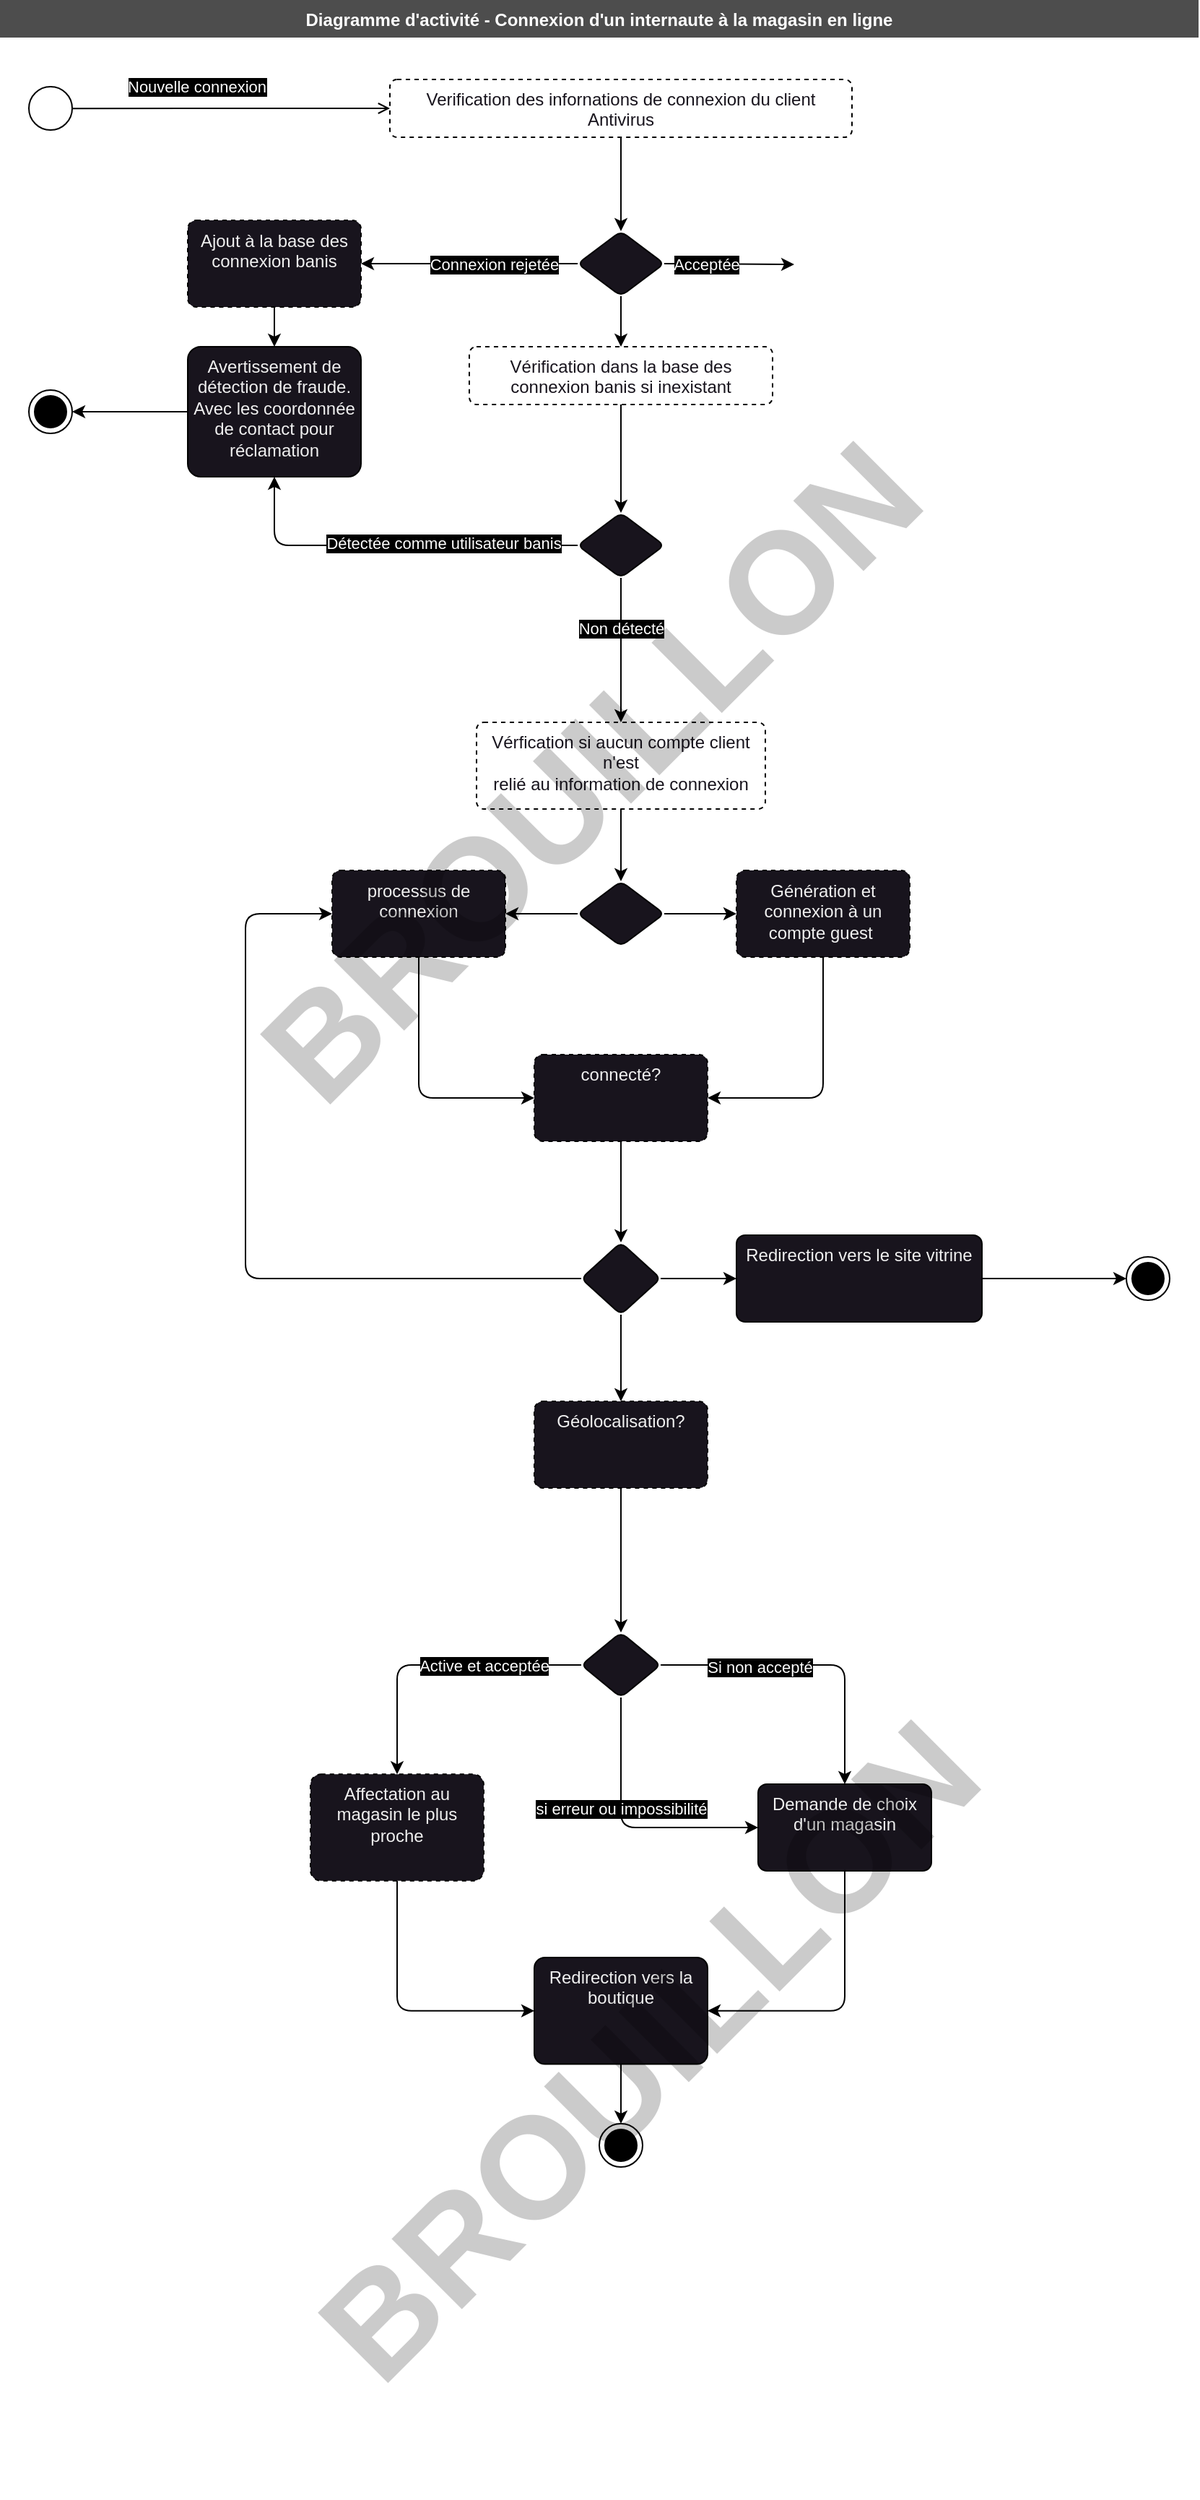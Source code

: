 <mxfile>
    <diagram id="kxHaG-YO_03NIB8bBEuI" name="Page-1">
        <mxGraphModel dx="860" dy="720" grid="1" gridSize="10" guides="1" tooltips="1" connect="1" arrows="1" fold="1" page="1" pageScale="1" pageWidth="850" pageHeight="1100" background="#ffffff" math="0" shadow="0">
            <root>
                <mxCell id="0"/>
                <mxCell id="1" parent="0"/>
                <mxCell id="17" value="" style="ellipse;html=1;fontColor=#F0F0F0;" parent="1" vertex="1">
                    <mxGeometry x="30" y="70" width="30" height="30" as="geometry"/>
                </mxCell>
                <mxCell id="18" value="" style="endArrow=open;html=1;rounded=0;align=center;verticalAlign=top;endFill=0;labelBackgroundColor=none;endSize=6;entryX=0;entryY=0.5;entryDx=0;entryDy=0;fontColor=#F0F0F0;" parent="1" source="17" target="20" edge="1">
                    <mxGeometry relative="1" as="geometry">
                        <mxPoint x="180" y="85" as="targetPoint"/>
                    </mxGeometry>
                </mxCell>
                <mxCell id="19" value="Nouvelle connexion" style="edgeLabel;html=1;align=center;verticalAlign=middle;resizable=0;points=[];fontColor=#FFFFFF;labelBackgroundColor=#000000;" parent="18" vertex="1" connectable="0">
                    <mxGeometry x="-0.284" y="4" relative="1" as="geometry">
                        <mxPoint x="7" y="-11" as="offset"/>
                    </mxGeometry>
                </mxCell>
                <mxCell id="23" value="" style="edgeStyle=none;html=1;fontColor=#F0F0F0;" parent="1" source="20" target="22" edge="1">
                    <mxGeometry relative="1" as="geometry"/>
                </mxCell>
                <mxCell id="20" value="Verification des infornations de connexion du client&lt;br&gt;Antivirus" style="html=1;align=center;verticalAlign=top;rounded=1;absoluteArcSize=1;arcSize=10;dashed=1;whiteSpace=wrap;fontColor=#18141D;" parent="1" vertex="1">
                    <mxGeometry x="280" y="65" width="320" height="40" as="geometry"/>
                </mxCell>
                <mxCell id="29" value="" style="edgeStyle=none;html=1;fontColor=#F0F0F0;" parent="1" source="22" target="28" edge="1">
                    <mxGeometry relative="1" as="geometry"/>
                </mxCell>
                <mxCell id="34" value="Connexion rejetée" style="edgeLabel;html=1;align=center;verticalAlign=middle;resizable=0;points=[];fontColor=#FFFFFF;labelBackgroundColor=#000000;" parent="29" vertex="1" connectable="0">
                    <mxGeometry x="-0.217" relative="1" as="geometry">
                        <mxPoint as="offset"/>
                    </mxGeometry>
                </mxCell>
                <mxCell id="33" style="edgeStyle=none;html=1;exitX=1;exitY=0.5;exitDx=0;exitDy=0;fontColor=#F0F0F0;" parent="1" source="22" edge="1">
                    <mxGeometry relative="1" as="geometry">
                        <mxPoint x="560" y="193" as="targetPoint"/>
                    </mxGeometry>
                </mxCell>
                <mxCell id="35" value="Acceptée" style="edgeLabel;html=1;align=center;verticalAlign=middle;resizable=0;points=[];fontColor=#FFFFFF;labelBackgroundColor=#000000;" parent="33" vertex="1" connectable="0">
                    <mxGeometry x="-0.353" relative="1" as="geometry">
                        <mxPoint as="offset"/>
                    </mxGeometry>
                </mxCell>
                <mxCell id="85" style="edgeStyle=none;html=1;exitX=0.5;exitY=1;exitDx=0;exitDy=0;entryX=0.5;entryY=0;entryDx=0;entryDy=0;fontColor=#F0F0F0;" parent="1" source="22" target="36" edge="1">
                    <mxGeometry relative="1" as="geometry"/>
                </mxCell>
                <mxCell id="22" value="" style="rhombus;whiteSpace=wrap;html=1;verticalAlign=top;fillColor=rgb(24, 20, 29);rounded=1;arcSize=10;dashed=0;fontColor=#F0F0F0;" parent="1" vertex="1">
                    <mxGeometry x="410" y="170" width="60" height="45" as="geometry"/>
                </mxCell>
                <mxCell id="24" value="" style="ellipse;html=1;shape=endState;fillColor=strokeColor;fontColor=#F0F0F0;" parent="1" vertex="1">
                    <mxGeometry x="30" y="280" width="30" height="30" as="geometry"/>
                </mxCell>
                <mxCell id="32" style="edgeStyle=none;html=1;exitX=0;exitY=0.5;exitDx=0;exitDy=0;fontColor=#F0F0F0;" parent="1" source="26" edge="1">
                    <mxGeometry relative="1" as="geometry">
                        <mxPoint x="60" y="295" as="targetPoint"/>
                    </mxGeometry>
                </mxCell>
                <mxCell id="26" value="Avertissement de détection de fraude. Avec les coordonnée de contact pour réclamation" style="whiteSpace=wrap;html=1;verticalAlign=top;fillColor=rgb(24, 20, 29);rounded=1;arcSize=10;dashed=0;fontColor=#F0F0F0;" parent="1" vertex="1">
                    <mxGeometry x="140" y="250" width="120" height="90" as="geometry"/>
                </mxCell>
                <mxCell id="30" style="edgeStyle=none;html=1;exitX=0.5;exitY=1;exitDx=0;exitDy=0;entryX=0.5;entryY=0;entryDx=0;entryDy=0;fontColor=#F0F0F0;" parent="1" source="28" target="26" edge="1">
                    <mxGeometry relative="1" as="geometry"/>
                </mxCell>
                <mxCell id="28" value="Ajout à la base des connexion banis" style="whiteSpace=wrap;html=1;verticalAlign=top;fillColor=rgb(24, 20, 29);rounded=1;arcSize=10;dashed=1;fontColor=#F0F0F0;" parent="1" vertex="1">
                    <mxGeometry x="140" y="162.5" width="120" height="60" as="geometry"/>
                </mxCell>
                <mxCell id="38" style="edgeStyle=none;html=1;exitX=0.5;exitY=1;exitDx=0;exitDy=0;entryX=0.5;entryY=0;entryDx=0;entryDy=0;fontColor=#F0F0F0;" parent="1" source="36" target="37" edge="1">
                    <mxGeometry relative="1" as="geometry">
                        <mxPoint x="235" y="360" as="sourcePoint"/>
                    </mxGeometry>
                </mxCell>
                <mxCell id="36" value="Vérification dans la base des connexion banis si inexistant" style="html=1;align=center;verticalAlign=top;rounded=1;absoluteArcSize=1;arcSize=10;dashed=1;whiteSpace=wrap;fontColor=#18141D;" parent="1" vertex="1">
                    <mxGeometry x="335" y="250" width="210" height="40" as="geometry"/>
                </mxCell>
                <mxCell id="39" style="edgeStyle=orthogonalEdgeStyle;html=1;exitX=0;exitY=0.5;exitDx=0;exitDy=0;entryX=0.5;entryY=1;entryDx=0;entryDy=0;fontColor=#F0F0F0;" parent="1" source="37" target="26" edge="1">
                    <mxGeometry relative="1" as="geometry">
                        <mxPoint x="40" y="387.5" as="targetPoint"/>
                    </mxGeometry>
                </mxCell>
                <mxCell id="41" value="Détectée comme utilisateur banis" style="edgeLabel;html=1;align=center;verticalAlign=middle;resizable=0;points=[];fontColor=#FFFFFF;labelBackgroundColor=#000000;" parent="39" vertex="1" connectable="0">
                    <mxGeometry x="-0.276" y="-2" relative="1" as="geometry">
                        <mxPoint as="offset"/>
                    </mxGeometry>
                </mxCell>
                <mxCell id="40" style="edgeStyle=none;html=1;exitX=0.5;exitY=1;exitDx=0;exitDy=0;entryX=0.5;entryY=0;entryDx=0;entryDy=0;fontColor=#F0F0F0;" parent="1" source="37" target="43" edge="1">
                    <mxGeometry relative="1" as="geometry">
                        <mxPoint x="500.474" y="510" as="targetPoint"/>
                    </mxGeometry>
                </mxCell>
                <mxCell id="47" value="Non détecté" style="edgeLabel;html=1;align=center;verticalAlign=middle;resizable=0;points=[];fontColor=#FFFFFF;labelBackgroundColor=#000000;" parent="40" vertex="1" connectable="0">
                    <mxGeometry x="-0.3" relative="1" as="geometry">
                        <mxPoint as="offset"/>
                    </mxGeometry>
                </mxCell>
                <mxCell id="37" value="" style="rhombus;whiteSpace=wrap;html=1;verticalAlign=top;fillColor=rgb(24, 20, 29);rounded=1;arcSize=10;dashed=0;fontColor=#F0F0F0;" parent="1" vertex="1">
                    <mxGeometry x="410" y="365" width="60" height="45" as="geometry"/>
                </mxCell>
                <mxCell id="45" value="" style="edgeStyle=none;html=1;entryX=0.5;entryY=0;entryDx=0;entryDy=0;fontColor=#F0F0F0;" parent="1" source="43" target="46" edge="1">
                    <mxGeometry relative="1" as="geometry">
                        <mxPoint x="500" y="610" as="targetPoint"/>
                    </mxGeometry>
                </mxCell>
                <mxCell id="43" value="Vérfication si aucun compte client n'est &lt;br&gt;relié au information de connexion" style="html=1;align=center;verticalAlign=top;rounded=1;absoluteArcSize=1;arcSize=10;dashed=1;whiteSpace=wrap;fontColor=#18141D;" parent="1" vertex="1">
                    <mxGeometry x="340" y="510" width="200" height="60" as="geometry"/>
                </mxCell>
                <mxCell id="50" value="" style="edgeStyle=none;html=1;fontColor=#F0F0F0;" parent="1" source="46" target="49" edge="1">
                    <mxGeometry relative="1" as="geometry"/>
                </mxCell>
                <mxCell id="54" value="" style="edgeStyle=none;html=1;fontColor=#F0F0F0;" parent="1" source="46" target="53" edge="1">
                    <mxGeometry relative="1" as="geometry"/>
                </mxCell>
                <mxCell id="46" value="" style="rhombus;whiteSpace=wrap;html=1;verticalAlign=top;fillColor=rgb(24, 20, 29);rounded=1;arcSize=10;dashed=0;fontColor=#F0F0F0;" parent="1" vertex="1">
                    <mxGeometry x="410" y="620" width="60" height="45" as="geometry"/>
                </mxCell>
                <mxCell id="57" style="edgeStyle=orthogonalEdgeStyle;html=1;exitX=0.5;exitY=1;exitDx=0;exitDy=0;entryX=0;entryY=0.5;entryDx=0;entryDy=0;fontColor=#F0F0F0;" parent="1" source="49" target="55" edge="1">
                    <mxGeometry relative="1" as="geometry"/>
                </mxCell>
                <mxCell id="49" value="processus de connexion" style="whiteSpace=wrap;html=1;verticalAlign=top;fillColor=rgb(24, 20, 29);rounded=1;arcSize=10;dashed=1;fontColor=#F0F0F0;" parent="1" vertex="1">
                    <mxGeometry x="240" y="612.5" width="120" height="60" as="geometry"/>
                </mxCell>
                <mxCell id="56" value="" style="edgeStyle=orthogonalEdgeStyle;html=1;entryX=1;entryY=0.5;entryDx=0;entryDy=0;exitX=0.5;exitY=1;exitDx=0;exitDy=0;fontColor=#F0F0F0;" parent="1" source="53" target="55" edge="1">
                    <mxGeometry relative="1" as="geometry"/>
                </mxCell>
                <mxCell id="53" value="Génération et connexion à un compte guest&amp;nbsp;" style="whiteSpace=wrap;html=1;verticalAlign=top;fillColor=rgb(24, 20, 29);rounded=1;arcSize=10;dashed=1;fontColor=#F0F0F0;" parent="1" vertex="1">
                    <mxGeometry x="520" y="612.5" width="120" height="60" as="geometry"/>
                </mxCell>
                <mxCell id="59" value="" style="edgeStyle=orthogonalEdgeStyle;html=1;fontColor=#F0F0F0;" parent="1" source="55" target="58" edge="1">
                    <mxGeometry relative="1" as="geometry"/>
                </mxCell>
                <mxCell id="55" value="connecté?" style="whiteSpace=wrap;html=1;verticalAlign=top;fillColor=rgb(24, 20, 29);rounded=1;arcSize=10;dashed=1;fontColor=#F0F0F0;" parent="1" vertex="1">
                    <mxGeometry x="380" y="740" width="120" height="60" as="geometry"/>
                </mxCell>
                <mxCell id="61" value="" style="edgeStyle=orthogonalEdgeStyle;html=1;fontColor=#F0F0F0;" parent="1" source="58" target="60" edge="1">
                    <mxGeometry relative="1" as="geometry"/>
                </mxCell>
                <mxCell id="67" value="" style="edgeStyle=orthogonalEdgeStyle;html=1;fontColor=#F0F0F0;" parent="1" source="58" target="66" edge="1">
                    <mxGeometry relative="1" as="geometry"/>
                </mxCell>
                <mxCell id="87" style="edgeStyle=orthogonalEdgeStyle;html=1;exitX=0;exitY=0.5;exitDx=0;exitDy=0;entryX=0;entryY=0.5;entryDx=0;entryDy=0;fontColor=#F0F0F0;" parent="1" source="58" target="49" edge="1">
                    <mxGeometry relative="1" as="geometry">
                        <Array as="points">
                            <mxPoint x="180" y="895"/>
                            <mxPoint x="180" y="642"/>
                        </Array>
                    </mxGeometry>
                </mxCell>
                <mxCell id="58" value="" style="rhombus;whiteSpace=wrap;html=1;verticalAlign=top;fillColor=rgb(24, 20, 29);rounded=1;arcSize=10;dashed=0;fontColor=#F0F0F0;" parent="1" vertex="1">
                    <mxGeometry x="412.5" y="870" width="55" height="50" as="geometry"/>
                </mxCell>
                <mxCell id="63" value="" style="edgeStyle=orthogonalEdgeStyle;html=1;entryX=0;entryY=0.5;entryDx=0;entryDy=0;" parent="1" source="60" target="64" edge="1">
                    <mxGeometry relative="1" as="geometry">
                        <mxPoint x="25" y="895" as="targetPoint"/>
                    </mxGeometry>
                </mxCell>
                <mxCell id="60" value="Redirection vers le site vitrine" style="whiteSpace=wrap;html=1;verticalAlign=top;fillColor=rgb(24, 20, 29);rounded=1;arcSize=10;dashed=0;fontColor=#F0F0F0;" parent="1" vertex="1">
                    <mxGeometry x="520" y="865" width="170" height="60" as="geometry"/>
                </mxCell>
                <mxCell id="64" value="" style="ellipse;html=1;shape=endState;fillColor=strokeColor;" parent="1" vertex="1">
                    <mxGeometry x="790" y="880" width="30" height="30" as="geometry"/>
                </mxCell>
                <mxCell id="71" value="" style="edgeStyle=orthogonalEdgeStyle;html=1;fontColor=#F0F0F0;" parent="1" source="66" target="70" edge="1">
                    <mxGeometry relative="1" as="geometry"/>
                </mxCell>
                <mxCell id="66" value="Géolocalisation?" style="whiteSpace=wrap;html=1;verticalAlign=top;fillColor=rgb(24, 20, 29);rounded=1;arcSize=10;dashed=1;fontColor=#F0F0F0;" parent="1" vertex="1">
                    <mxGeometry x="380" y="980" width="120" height="60" as="geometry"/>
                </mxCell>
                <mxCell id="73" value="" style="edgeStyle=orthogonalEdgeStyle;html=1;fontColor=#F0F0F0;" parent="1" source="70" target="72" edge="1">
                    <mxGeometry relative="1" as="geometry"/>
                </mxCell>
                <mxCell id="89" value="Active et acceptée" style="edgeLabel;html=1;align=center;verticalAlign=middle;resizable=0;points=[];fontColor=#FFFFFF;labelBackgroundColor=#000000;" parent="73" vertex="1" connectable="0">
                    <mxGeometry x="-0.062" y="1" relative="1" as="geometry">
                        <mxPoint x="28" y="-1" as="offset"/>
                    </mxGeometry>
                </mxCell>
                <mxCell id="75" value="" style="edgeStyle=orthogonalEdgeStyle;html=1;fontColor=#F0F0F0;" parent="1" source="70" target="74" edge="1">
                    <mxGeometry relative="1" as="geometry"/>
                </mxCell>
                <mxCell id="76" value="Si non accepté" style="edgeLabel;html=1;align=center;verticalAlign=middle;resizable=0;points=[];fontColor=#FFFFFF;labelBackgroundColor=#000000;" parent="75" vertex="1" connectable="0">
                    <mxGeometry x="-0.348" y="-1" relative="1" as="geometry">
                        <mxPoint as="offset"/>
                    </mxGeometry>
                </mxCell>
                <mxCell id="77" style="edgeStyle=orthogonalEdgeStyle;html=1;exitX=0.5;exitY=1;exitDx=0;exitDy=0;entryX=0;entryY=0.5;entryDx=0;entryDy=0;fontColor=#F0F0F0;" parent="1" source="70" target="74" edge="1">
                    <mxGeometry relative="1" as="geometry"/>
                </mxCell>
                <mxCell id="78" value="si erreur ou impossibilité" style="edgeLabel;html=1;align=center;verticalAlign=middle;resizable=0;points=[];fontColor=#FFFFFF;labelBackgroundColor=#000000;" parent="77" vertex="1" connectable="0">
                    <mxGeometry x="-0.173" relative="1" as="geometry">
                        <mxPoint as="offset"/>
                    </mxGeometry>
                </mxCell>
                <mxCell id="70" value="" style="rhombus;whiteSpace=wrap;html=1;verticalAlign=top;fillColor=rgb(24, 20, 29);rounded=1;arcSize=10;dashed=0;fontColor=#F0F0F0;" parent="1" vertex="1">
                    <mxGeometry x="412.5" y="1140" width="55" height="45" as="geometry"/>
                </mxCell>
                <mxCell id="80" style="edgeStyle=orthogonalEdgeStyle;html=1;exitX=0.5;exitY=1;exitDx=0;exitDy=0;entryX=0;entryY=0.5;entryDx=0;entryDy=0;fontColor=#F0F0F0;" parent="1" source="72" target="79" edge="1">
                    <mxGeometry relative="1" as="geometry"/>
                </mxCell>
                <mxCell id="72" value="Affectation au magasin le plus proche" style="whiteSpace=wrap;html=1;verticalAlign=top;fillColor=rgb(24, 20, 29);rounded=1;arcSize=10;dashed=1;fontColor=#F0F0F0;" parent="1" vertex="1">
                    <mxGeometry x="225" y="1238.13" width="120" height="73.75" as="geometry"/>
                </mxCell>
                <mxCell id="81" style="edgeStyle=orthogonalEdgeStyle;html=1;exitX=0.5;exitY=1;exitDx=0;exitDy=0;entryX=1;entryY=0.5;entryDx=0;entryDy=0;fontColor=#F0F0F0;" parent="1" source="74" target="79" edge="1">
                    <mxGeometry relative="1" as="geometry"/>
                </mxCell>
                <mxCell id="74" value="Demande de choix d'un magasin" style="whiteSpace=wrap;html=1;verticalAlign=top;fillColor=rgb(24, 20, 29);rounded=1;arcSize=10;dashed=0;fontColor=#F0F0F0;" parent="1" vertex="1">
                    <mxGeometry x="535" y="1245" width="120" height="60" as="geometry"/>
                </mxCell>
                <mxCell id="82" style="edgeStyle=orthogonalEdgeStyle;html=1;exitX=0.5;exitY=1;exitDx=0;exitDy=0;entryX=0.5;entryY=0;entryDx=0;entryDy=0;fontColor=#F0F0F0;" parent="1" source="79" target="83" edge="1">
                    <mxGeometry relative="1" as="geometry">
                        <mxPoint x="455" y="1545" as="targetPoint"/>
                    </mxGeometry>
                </mxCell>
                <mxCell id="79" value="Redirection vers la boutique" style="whiteSpace=wrap;html=1;verticalAlign=top;fillColor=rgb(24, 20, 29);rounded=1;arcSize=10;dashed=0;fontColor=#F0F0F0;" parent="1" vertex="1">
                    <mxGeometry x="380" y="1365" width="120" height="73.75" as="geometry"/>
                </mxCell>
                <mxCell id="83" value="" style="ellipse;html=1;shape=endState;fillColor=strokeColor;fontColor=#F0F0F0;" parent="1" vertex="1">
                    <mxGeometry x="425" y="1480" width="30" height="30" as="geometry"/>
                </mxCell>
                <mxCell id="84" value="Diagramme d'activité - Connexion d'un internaute à la magasin en ligne" style="text;align=center;fontStyle=1;verticalAlign=middle;spacingLeft=3;spacingRight=3;rotatable=0;points=[[0,0.5],[1,0.5]];portConstraint=eastwest;fillColor=#4D4D4D;fontColor=#FFFFFF;" parent="1" vertex="1">
                    <mxGeometry x="10" y="10" width="830" height="26" as="geometry"/>
                </mxCell>
                <mxCell id="90" value="&lt;span style=&quot;font-family: Helvetica; font-size: 100px; font-style: normal; font-variant-ligatures: normal; font-variant-caps: normal; font-weight: 700; letter-spacing: normal; orphans: 2; text-indent: 0px; text-transform: none; widows: 2; word-spacing: 0px; -webkit-text-stroke-width: 0px; text-decoration-thickness: initial; text-decoration-style: initial; text-decoration-color: initial; float: none; display: inline !important;&quot;&gt;BROUILLON&lt;/span&gt;" style="text;whiteSpace=wrap;html=1;align=center;rotation=-45;fontSize=100;opacity=20;textOpacity=20;fontColor=#000000;labelBackgroundColor=none;" vertex="1" parent="1">
                    <mxGeometry x="70" y="475" width="710" height="150" as="geometry"/>
                </mxCell>
                <mxCell id="91" value="&lt;span style=&quot;font-family: Helvetica; font-size: 100px; font-style: normal; font-variant-ligatures: normal; font-variant-caps: normal; font-weight: 700; letter-spacing: normal; orphans: 2; text-indent: 0px; text-transform: none; widows: 2; word-spacing: 0px; -webkit-text-stroke-width: 0px; text-decoration-thickness: initial; text-decoration-style: initial; text-decoration-color: initial; float: none; display: inline !important;&quot;&gt;BROUILLON&lt;/span&gt;" style="text;whiteSpace=wrap;html=1;align=center;rotation=-45;fontSize=100;opacity=20;textOpacity=20;fontColor=#000000;labelBackgroundColor=none;" vertex="1" parent="1">
                    <mxGeometry x="110" y="1360" width="710" height="150" as="geometry"/>
                </mxCell>
            </root>
        </mxGraphModel>
    </diagram>
</mxfile>